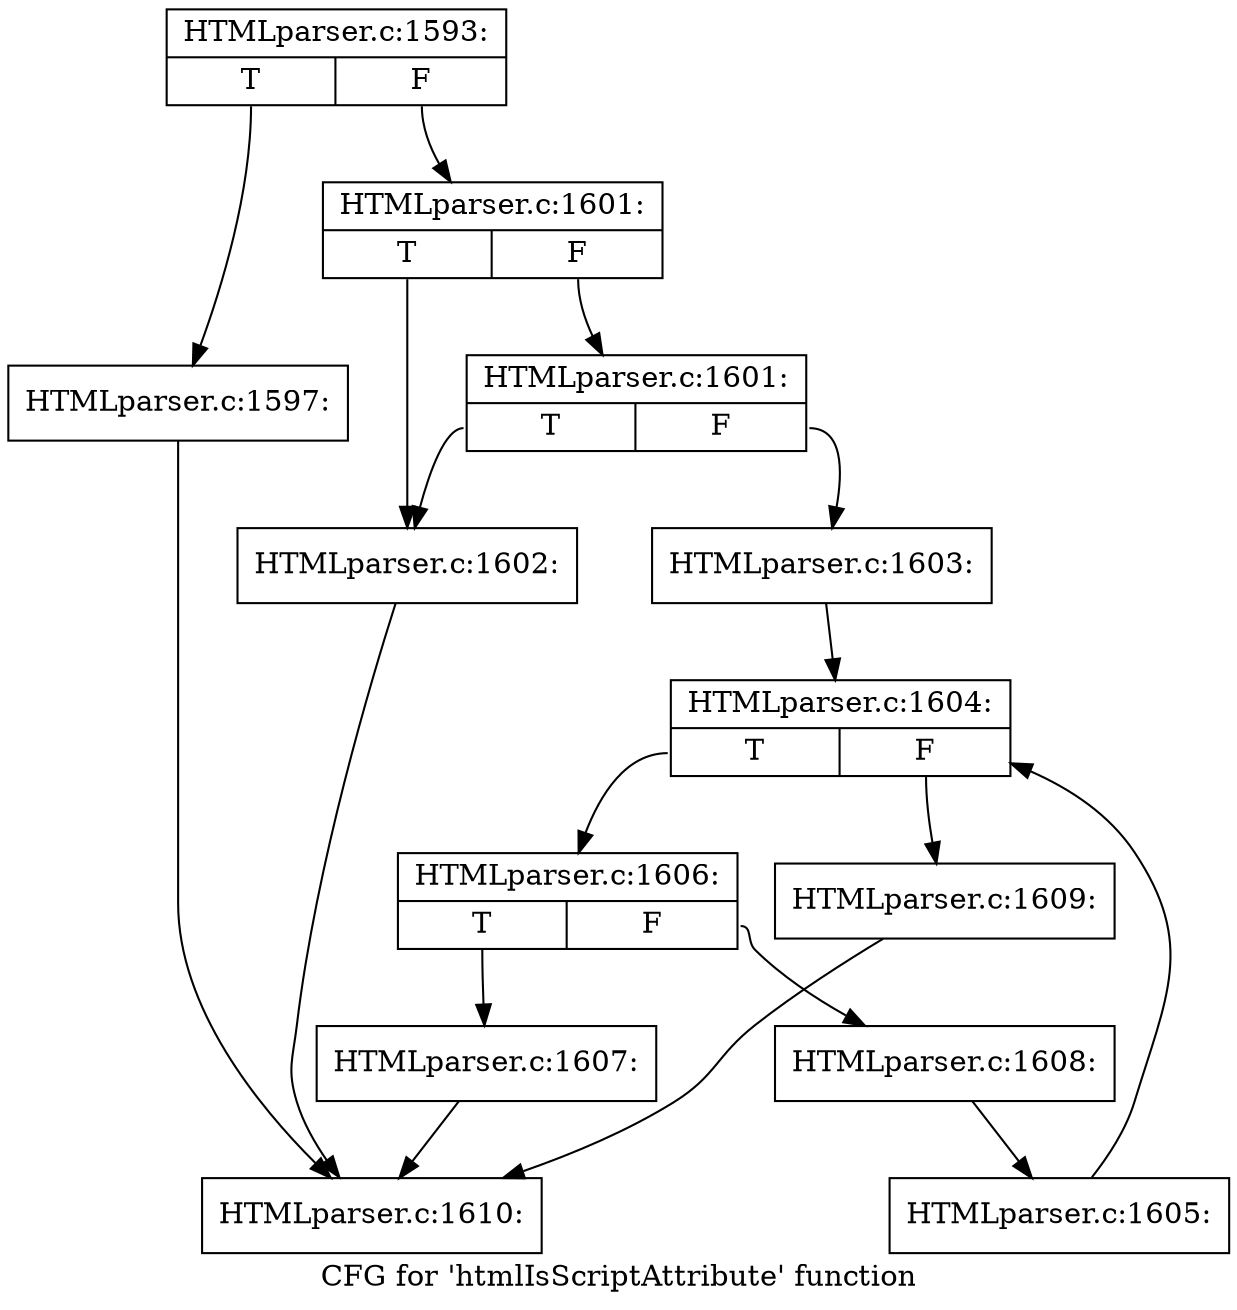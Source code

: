 digraph "CFG for 'htmlIsScriptAttribute' function" {
	label="CFG for 'htmlIsScriptAttribute' function";

	Node0x5630c5b8dbd0 [shape=record,label="{HTMLparser.c:1593:|{<s0>T|<s1>F}}"];
	Node0x5630c5b8dbd0:s0 -> Node0x5630c5b980d0;
	Node0x5630c5b8dbd0:s1 -> Node0x5630c5b98120;
	Node0x5630c5b980d0 [shape=record,label="{HTMLparser.c:1597:}"];
	Node0x5630c5b980d0 -> Node0x5630c5b8ded0;
	Node0x5630c5b98120 [shape=record,label="{HTMLparser.c:1601:|{<s0>T|<s1>F}}"];
	Node0x5630c5b98120:s0 -> Node0x5630c5b985b0;
	Node0x5630c5b98120:s1 -> Node0x5630c5b98650;
	Node0x5630c5b98650 [shape=record,label="{HTMLparser.c:1601:|{<s0>T|<s1>F}}"];
	Node0x5630c5b98650:s0 -> Node0x5630c5b985b0;
	Node0x5630c5b98650:s1 -> Node0x5630c5b98600;
	Node0x5630c5b985b0 [shape=record,label="{HTMLparser.c:1602:}"];
	Node0x5630c5b985b0 -> Node0x5630c5b8ded0;
	Node0x5630c5b98600 [shape=record,label="{HTMLparser.c:1603:}"];
	Node0x5630c5b98600 -> Node0x5630c5b99230;
	Node0x5630c5b99230 [shape=record,label="{HTMLparser.c:1604:|{<s0>T|<s1>F}}"];
	Node0x5630c5b99230:s0 -> Node0x5630c5b995c0;
	Node0x5630c5b99230:s1 -> Node0x5630c5b99090;
	Node0x5630c5b995c0 [shape=record,label="{HTMLparser.c:1606:|{<s0>T|<s1>F}}"];
	Node0x5630c5b995c0:s0 -> Node0x5630c5b99a80;
	Node0x5630c5b995c0:s1 -> Node0x5630c5b99ad0;
	Node0x5630c5b99a80 [shape=record,label="{HTMLparser.c:1607:}"];
	Node0x5630c5b99a80 -> Node0x5630c5b8ded0;
	Node0x5630c5b99ad0 [shape=record,label="{HTMLparser.c:1608:}"];
	Node0x5630c5b99ad0 -> Node0x5630c5b99530;
	Node0x5630c5b99530 [shape=record,label="{HTMLparser.c:1605:}"];
	Node0x5630c5b99530 -> Node0x5630c5b99230;
	Node0x5630c5b99090 [shape=record,label="{HTMLparser.c:1609:}"];
	Node0x5630c5b99090 -> Node0x5630c5b8ded0;
	Node0x5630c5b8ded0 [shape=record,label="{HTMLparser.c:1610:}"];
}
